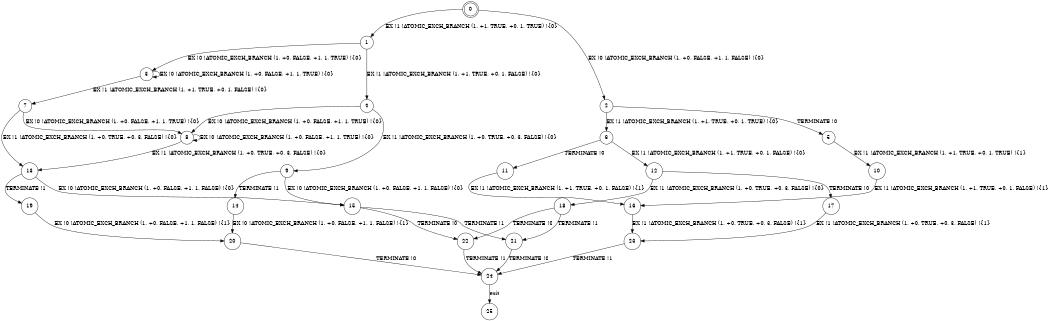 digraph BCG {
size = "7, 10.5";
center = TRUE;
node [shape = circle];
0 [peripheries = 2];
0 -> 1 [label = "EX !1 !ATOMIC_EXCH_BRANCH (1, +1, TRUE, +0, 1, TRUE) !{0}"];
0 -> 2 [label = "EX !0 !ATOMIC_EXCH_BRANCH (1, +0, FALSE, +1, 1, FALSE) !{0}"];
1 -> 3 [label = "EX !0 !ATOMIC_EXCH_BRANCH (1, +0, FALSE, +1, 1, TRUE) !{0}"];
1 -> 4 [label = "EX !1 !ATOMIC_EXCH_BRANCH (1, +1, TRUE, +0, 1, FALSE) !{0}"];
2 -> 5 [label = "TERMINATE !0"];
2 -> 6 [label = "EX !1 !ATOMIC_EXCH_BRANCH (1, +1, TRUE, +0, 1, TRUE) !{0}"];
3 -> 7 [label = "EX !1 !ATOMIC_EXCH_BRANCH (1, +1, TRUE, +0, 1, FALSE) !{0}"];
3 -> 3 [label = "EX !0 !ATOMIC_EXCH_BRANCH (1, +0, FALSE, +1, 1, TRUE) !{0}"];
4 -> 8 [label = "EX !0 !ATOMIC_EXCH_BRANCH (1, +0, FALSE, +1, 1, TRUE) !{0}"];
4 -> 9 [label = "EX !1 !ATOMIC_EXCH_BRANCH (1, +0, TRUE, +0, 3, FALSE) !{0}"];
5 -> 10 [label = "EX !1 !ATOMIC_EXCH_BRANCH (1, +1, TRUE, +0, 1, TRUE) !{1}"];
6 -> 11 [label = "TERMINATE !0"];
6 -> 12 [label = "EX !1 !ATOMIC_EXCH_BRANCH (1, +1, TRUE, +0, 1, FALSE) !{0}"];
7 -> 13 [label = "EX !1 !ATOMIC_EXCH_BRANCH (1, +0, TRUE, +0, 3, FALSE) !{0}"];
7 -> 8 [label = "EX !0 !ATOMIC_EXCH_BRANCH (1, +0, FALSE, +1, 1, TRUE) !{0}"];
8 -> 13 [label = "EX !1 !ATOMIC_EXCH_BRANCH (1, +0, TRUE, +0, 3, FALSE) !{0}"];
8 -> 8 [label = "EX !0 !ATOMIC_EXCH_BRANCH (1, +0, FALSE, +1, 1, TRUE) !{0}"];
9 -> 14 [label = "TERMINATE !1"];
9 -> 15 [label = "EX !0 !ATOMIC_EXCH_BRANCH (1, +0, FALSE, +1, 1, FALSE) !{0}"];
10 -> 16 [label = "EX !1 !ATOMIC_EXCH_BRANCH (1, +1, TRUE, +0, 1, FALSE) !{1}"];
11 -> 16 [label = "EX !1 !ATOMIC_EXCH_BRANCH (1, +1, TRUE, +0, 1, FALSE) !{1}"];
12 -> 17 [label = "TERMINATE !0"];
12 -> 18 [label = "EX !1 !ATOMIC_EXCH_BRANCH (1, +0, TRUE, +0, 3, FALSE) !{0}"];
13 -> 19 [label = "TERMINATE !1"];
13 -> 15 [label = "EX !0 !ATOMIC_EXCH_BRANCH (1, +0, FALSE, +1, 1, FALSE) !{0}"];
14 -> 20 [label = "EX !0 !ATOMIC_EXCH_BRANCH (1, +0, FALSE, +1, 1, FALSE) !{1}"];
15 -> 21 [label = "TERMINATE !1"];
15 -> 22 [label = "TERMINATE !0"];
16 -> 23 [label = "EX !1 !ATOMIC_EXCH_BRANCH (1, +0, TRUE, +0, 3, FALSE) !{1}"];
17 -> 23 [label = "EX !1 !ATOMIC_EXCH_BRANCH (1, +0, TRUE, +0, 3, FALSE) !{1}"];
18 -> 21 [label = "TERMINATE !1"];
18 -> 22 [label = "TERMINATE !0"];
19 -> 20 [label = "EX !0 !ATOMIC_EXCH_BRANCH (1, +0, FALSE, +1, 1, FALSE) !{1}"];
20 -> 24 [label = "TERMINATE !0"];
21 -> 24 [label = "TERMINATE !0"];
22 -> 24 [label = "TERMINATE !1"];
23 -> 24 [label = "TERMINATE !1"];
24 -> 25 [label = "exit"];
}
